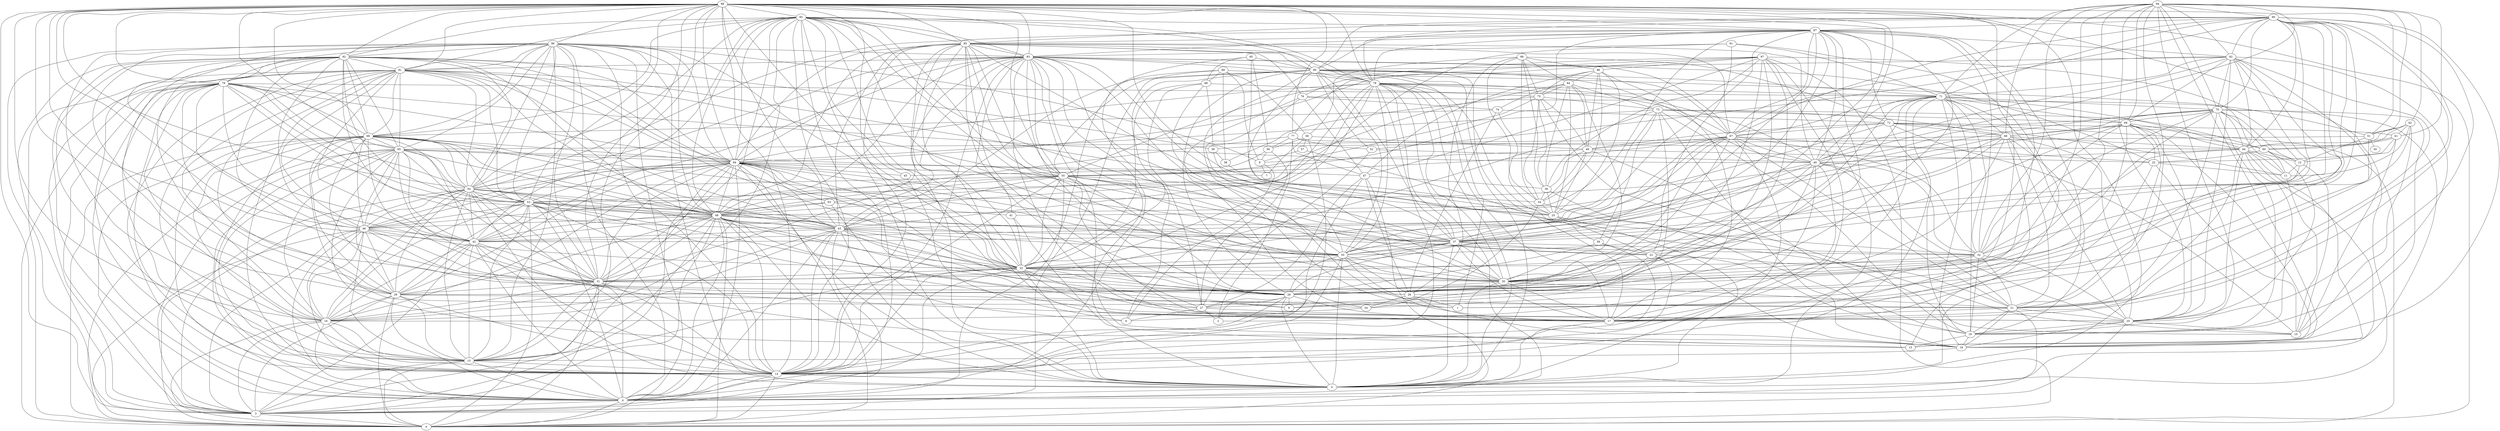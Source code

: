 digraph "sensornet-topology" {
label = "";
rankdir="BT";"0"->"3" [arrowhead = "both"] 
"0"->"4" [arrowhead = "both"] 
"0"->"14" [arrowhead = "both"] 
"0"->"15" [arrowhead = "both"] 
"0"->"16" [arrowhead = "both"] 
"0"->"29" [arrowhead = "both"] 
"0"->"31" [arrowhead = "both"] 
"0"->"46" [arrowhead = "both"] 
"0"->"47" [arrowhead = "both"] 
"0"->"48" [arrowhead = "both"] 
"0"->"53" [arrowhead = "both"] 
"0"->"54" [arrowhead = "both"] 
"0"->"64" [arrowhead = "both"] 
"0"->"65" [arrowhead = "both"] 
"0"->"66" [arrowhead = "both"] 
"0"->"69" [arrowhead = "both"] 
"0"->"79" [arrowhead = "both"] 
"0"->"81" [arrowhead = "both"] 
"0"->"96" [arrowhead = "both"] 
"0"->"97" [arrowhead = "both"] 
"0"->"98" [arrowhead = "both"] 
"1"->"12" [arrowhead = "both"] 
"1"->"26" [arrowhead = "both"] 
"1"->"62" [arrowhead = "both"] 
"1"->"65" [arrowhead = "both"] 
"1"->"80" [arrowhead = "both"] 
"1"->"88" [arrowhead = "both"] 
"2"->"27" [arrowhead = "both"] 
"2"->"28" [arrowhead = "both"] 
"2"->"40" [arrowhead = "both"] 
"2"->"77" [arrowhead = "both"] 
"3"->"4" [arrowhead = "both"] 
"3"->"14" [arrowhead = "both"] 
"3"->"15" [arrowhead = "both"] 
"3"->"16" [arrowhead = "both"] 
"3"->"20" [arrowhead = "both"] 
"3"->"29" [arrowhead = "both"] 
"3"->"31" [arrowhead = "both"] 
"3"->"42" [arrowhead = "both"] 
"3"->"43" [arrowhead = "both"] 
"3"->"46" [arrowhead = "both"] 
"3"->"48" [arrowhead = "both"] 
"3"->"54" [arrowhead = "both"] 
"3"->"64" [arrowhead = "both"] 
"3"->"65" [arrowhead = "both"] 
"3"->"66" [arrowhead = "both"] 
"3"->"79" [arrowhead = "both"] 
"3"->"81" [arrowhead = "both"] 
"3"->"89" [arrowhead = "both"] 
"3"->"92" [arrowhead = "both"] 
"3"->"96" [arrowhead = "both"] 
"3"->"98" [arrowhead = "both"] 
"4"->"5" [arrowhead = "both"] 
"4"->"14" [arrowhead = "both"] 
"4"->"15" [arrowhead = "both"] 
"4"->"16" [arrowhead = "both"] 
"4"->"21" [arrowhead = "both"] 
"4"->"29" [arrowhead = "both"] 
"4"->"31" [arrowhead = "both"] 
"4"->"33" [arrowhead = "both"] 
"4"->"42" [arrowhead = "both"] 
"4"->"43" [arrowhead = "both"] 
"4"->"46" [arrowhead = "both"] 
"4"->"48" [arrowhead = "both"] 
"4"->"53" [arrowhead = "both"] 
"4"->"55" [arrowhead = "both"] 
"4"->"64" [arrowhead = "both"] 
"4"->"65" [arrowhead = "both"] 
"4"->"66" [arrowhead = "both"] 
"4"->"78" [arrowhead = "both"] 
"4"->"79" [arrowhead = "both"] 
"4"->"81" [arrowhead = "both"] 
"4"->"83" [arrowhead = "both"] 
"4"->"92" [arrowhead = "both"] 
"4"->"93" [arrowhead = "both"] 
"4"->"96" [arrowhead = "both"] 
"4"->"98" [arrowhead = "both"] 
"5"->"14" [arrowhead = "both"] 
"5"->"17" [arrowhead = "both"] 
"5"->"25" [arrowhead = "both"] 
"5"->"28" [arrowhead = "both"] 
"5"->"30" [arrowhead = "both"] 
"5"->"33" [arrowhead = "both"] 
"5"->"35" [arrowhead = "both"] 
"5"->"37" [arrowhead = "both"] 
"5"->"43" [arrowhead = "both"] 
"5"->"44" [arrowhead = "both"] 
"5"->"48" [arrowhead = "both"] 
"5"->"54" [arrowhead = "both"] 
"5"->"64" [arrowhead = "both"] 
"5"->"67" [arrowhead = "both"] 
"5"->"78" [arrowhead = "both"] 
"5"->"80" [arrowhead = "both"] 
"5"->"83" [arrowhead = "both"] 
"5"->"85" [arrowhead = "both"] 
"5"->"87" [arrowhead = "both"] 
"5"->"93" [arrowhead = "both"] 
"5"->"96" [arrowhead = "both"] 
"5"->"97" [arrowhead = "both"] 
"5"->"98" [arrowhead = "both"] 
"6"->"8" [arrowhead = "both"] 
"6"->"27" [arrowhead = "both"] 
"6"->"45" [arrowhead = "both"] 
"6"->"58" [arrowhead = "both"] 
"6"->"63" [arrowhead = "both"] 
"6"->"95" [arrowhead = "both"] 
"7"->"8" [arrowhead = "both"] 
"7"->"58" [arrowhead = "both"] 
"7"->"65" [arrowhead = "both"] 
"8"->"49" [arrowhead = "both"] 
"8"->"56" [arrowhead = "both"] 
"8"->"57" [arrowhead = "both"] 
"8"->"89" [arrowhead = "both"] 
"8"->"96" [arrowhead = "both"] 
"9"->"23" [arrowhead = "both"] 
"9"->"28" [arrowhead = "both"] 
"9"->"54" [arrowhead = "both"] 
"9"->"64" [arrowhead = "both"] 
"9"->"73" [arrowhead = "both"] 
"10"->"11" [arrowhead = "both"] 
"10"->"12" [arrowhead = "both"] 
"10"->"20" [arrowhead = "both"] 
"10"->"22" [arrowhead = "both"] 
"10"->"34" [arrowhead = "both"] 
"10"->"61" [arrowhead = "both"] 
"10"->"62" [arrowhead = "both"] 
"10"->"72" [arrowhead = "both"] 
"10"->"75" [arrowhead = "both"] 
"11"->"12" [arrowhead = "both"] 
"11"->"22" [arrowhead = "both"] 
"11"->"44" [arrowhead = "both"] 
"11"->"60" [arrowhead = "both"] 
"11"->"62" [arrowhead = "both"] 
"11"->"72" [arrowhead = "both"] 
"11"->"97" [arrowhead = "both"] 
"12"->"44" [arrowhead = "both"] 
"12"->"51" [arrowhead = "both"] 
"12"->"60" [arrowhead = "both"] 
"12"->"61" [arrowhead = "both"] 
"12"->"70" [arrowhead = "both"] 
"12"->"89" [arrowhead = "both"] 
"13"->"19" [arrowhead = "both"] 
"13"->"41" [arrowhead = "both"] 
"13"->"42" [arrowhead = "both"] 
"13"->"70" [arrowhead = "both"] 
"13"->"83" [arrowhead = "both"] 
"13"->"90" [arrowhead = "both"] 
"13"->"91" [arrowhead = "both"] 
"14"->"15" [arrowhead = "both"] 
"14"->"16" [arrowhead = "both"] 
"14"->"23" [arrowhead = "both"] 
"14"->"28" [arrowhead = "both"] 
"14"->"29" [arrowhead = "both"] 
"14"->"31" [arrowhead = "both"] 
"14"->"33" [arrowhead = "both"] 
"14"->"35" [arrowhead = "both"] 
"14"->"42" [arrowhead = "both"] 
"14"->"43" [arrowhead = "both"] 
"14"->"46" [arrowhead = "both"] 
"14"->"47" [arrowhead = "both"] 
"14"->"48" [arrowhead = "both"] 
"14"->"53" [arrowhead = "both"] 
"14"->"54" [arrowhead = "both"] 
"14"->"55" [arrowhead = "both"] 
"14"->"59" [arrowhead = "both"] 
"14"->"65" [arrowhead = "both"] 
"14"->"66" [arrowhead = "both"] 
"14"->"71" [arrowhead = "both"] 
"14"->"78" [arrowhead = "both"] 
"14"->"79" [arrowhead = "both"] 
"14"->"81" [arrowhead = "both"] 
"14"->"83" [arrowhead = "both"] 
"14"->"85" [arrowhead = "both"] 
"14"->"92" [arrowhead = "both"] 
"14"->"93" [arrowhead = "both"] 
"14"->"96" [arrowhead = "both"] 
"14"->"97" [arrowhead = "both"] 
"14"->"98" [arrowhead = "both"] 
"15"->"16" [arrowhead = "both"] 
"15"->"18" [arrowhead = "both"] 
"15"->"29" [arrowhead = "both"] 
"15"->"31" [arrowhead = "both"] 
"15"->"33" [arrowhead = "both"] 
"15"->"42" [arrowhead = "both"] 
"15"->"46" [arrowhead = "both"] 
"15"->"48" [arrowhead = "both"] 
"15"->"53" [arrowhead = "both"] 
"15"->"54" [arrowhead = "both"] 
"15"->"64" [arrowhead = "both"] 
"15"->"66" [arrowhead = "both"] 
"15"->"79" [arrowhead = "both"] 
"15"->"81" [arrowhead = "both"] 
"15"->"92" [arrowhead = "both"] 
"15"->"96" [arrowhead = "both"] 
"15"->"98" [arrowhead = "both"] 
"16"->"24" [arrowhead = "both"] 
"16"->"29" [arrowhead = "both"] 
"16"->"31" [arrowhead = "both"] 
"16"->"42" [arrowhead = "both"] 
"16"->"43" [arrowhead = "both"] 
"16"->"46" [arrowhead = "both"] 
"16"->"48" [arrowhead = "both"] 
"16"->"53" [arrowhead = "both"] 
"16"->"54" [arrowhead = "both"] 
"16"->"64" [arrowhead = "both"] 
"16"->"65" [arrowhead = "both"] 
"16"->"79" [arrowhead = "both"] 
"16"->"81" [arrowhead = "both"] 
"16"->"92" [arrowhead = "both"] 
"16"->"93" [arrowhead = "both"] 
"16"->"96" [arrowhead = "both"] 
"16"->"98" [arrowhead = "both"] 
"17"->"21" [arrowhead = "both"] 
"17"->"22" [arrowhead = "both"] 
"17"->"27" [arrowhead = "both"] 
"17"->"28" [arrowhead = "both"] 
"17"->"30" [arrowhead = "both"] 
"17"->"32" [arrowhead = "both"] 
"17"->"33" [arrowhead = "both"] 
"17"->"35" [arrowhead = "both"] 
"17"->"37" [arrowhead = "both"] 
"17"->"40" [arrowhead = "both"] 
"17"->"46" [arrowhead = "both"] 
"17"->"55" [arrowhead = "both"] 
"17"->"68" [arrowhead = "both"] 
"17"->"71" [arrowhead = "both"] 
"17"->"78" [arrowhead = "both"] 
"17"->"80" [arrowhead = "both"] 
"17"->"82" [arrowhead = "both"] 
"17"->"83" [arrowhead = "both"] 
"17"->"85" [arrowhead = "both"] 
"17"->"86" [arrowhead = "both"] 
"17"->"87" [arrowhead = "both"] 
"17"->"90" [arrowhead = "both"] 
"18"->"19" [arrowhead = "both"] 
"18"->"20" [arrowhead = "both"] 
"18"->"21" [arrowhead = "both"] 
"18"->"23" [arrowhead = "both"] 
"18"->"26" [arrowhead = "both"] 
"18"->"44" [arrowhead = "both"] 
"18"->"49" [arrowhead = "both"] 
"18"->"65" [arrowhead = "both"] 
"18"->"69" [arrowhead = "both"] 
"18"->"70" [arrowhead = "both"] 
"18"->"71" [arrowhead = "both"] 
"18"->"73" [arrowhead = "both"] 
"18"->"94" [arrowhead = "both"] 
"19"->"20" [arrowhead = "both"] 
"19"->"21" [arrowhead = "both"] 
"19"->"23" [arrowhead = "both"] 
"19"->"32" [arrowhead = "both"] 
"19"->"36" [arrowhead = "both"] 
"19"->"44" [arrowhead = "both"] 
"19"->"68" [arrowhead = "both"] 
"19"->"70" [arrowhead = "both"] 
"19"->"71" [arrowhead = "both"] 
"19"->"72" [arrowhead = "both"] 
"19"->"73" [arrowhead = "both"] 
"19"->"82" [arrowhead = "both"] 
"19"->"94" [arrowhead = "both"] 
"20"->"21" [arrowhead = "both"] 
"20"->"32" [arrowhead = "both"] 
"20"->"33" [arrowhead = "both"] 
"20"->"40" [arrowhead = "both"] 
"20"->"44" [arrowhead = "both"] 
"20"->"53" [arrowhead = "both"] 
"20"->"60" [arrowhead = "both"] 
"20"->"68" [arrowhead = "both"] 
"20"->"69" [arrowhead = "both"] 
"20"->"71" [arrowhead = "both"] 
"20"->"82" [arrowhead = "both"] 
"20"->"90" [arrowhead = "both"] 
"20"->"94" [arrowhead = "both"] 
"21"->"29" [arrowhead = "both"] 
"21"->"30" [arrowhead = "both"] 
"21"->"32" [arrowhead = "both"] 
"21"->"40" [arrowhead = "both"] 
"21"->"44" [arrowhead = "both"] 
"21"->"57" [arrowhead = "both"] 
"21"->"67" [arrowhead = "both"] 
"21"->"68" [arrowhead = "both"] 
"21"->"69" [arrowhead = "both"] 
"21"->"70" [arrowhead = "both"] 
"21"->"80" [arrowhead = "both"] 
"21"->"82" [arrowhead = "both"] 
"21"->"90" [arrowhead = "both"] 
"21"->"94" [arrowhead = "both"] 
"22"->"49" [arrowhead = "both"] 
"22"->"60" [arrowhead = "both"] 
"22"->"61" [arrowhead = "both"] 
"22"->"67" [arrowhead = "both"] 
"22"->"69" [arrowhead = "both"] 
"22"->"83" [arrowhead = "both"] 
"23"->"25" [arrowhead = "both"] 
"23"->"37" [arrowhead = "both"] 
"23"->"59" [arrowhead = "both"] 
"23"->"64" [arrowhead = "both"] 
"23"->"68" [arrowhead = "both"] 
"23"->"69" [arrowhead = "both"] 
"23"->"81" [arrowhead = "both"] 
"23"->"91" [arrowhead = "both"] 
"24"->"26" [arrowhead = "both"] 
"24"->"34" [arrowhead = "both"] 
"24"->"66" [arrowhead = "both"] 
"24"->"69" [arrowhead = "both"] 
"24"->"76" [arrowhead = "both"] 
"25"->"34" [arrowhead = "both"] 
"25"->"36" [arrowhead = "both"] 
"25"->"38" [arrowhead = "both"] 
"25"->"49" [arrowhead = "both"] 
"25"->"55" [arrowhead = "both"] 
"25"->"73" [arrowhead = "both"] 
"25"->"81" [arrowhead = "both"] 
"25"->"84" [arrowhead = "both"] 
"25"->"86" [arrowhead = "both"] 
"25"->"95" [arrowhead = "both"] 
"25"->"99" [arrowhead = "both"] 
"26"->"31" [arrowhead = "both"] 
"26"->"35" [arrowhead = "both"] 
"26"->"47" [arrowhead = "both"] 
"26"->"51" [arrowhead = "both"] 
"26"->"66" [arrowhead = "both"] 
"26"->"74" [arrowhead = "both"] 
"26"->"97" [arrowhead = "both"] 
"26"->"99" [arrowhead = "both"] 
"27"->"28" [arrowhead = "both"] 
"27"->"33" [arrowhead = "both"] 
"27"->"47" [arrowhead = "both"] 
"27"->"48" [arrowhead = "both"] 
"27"->"52" [arrowhead = "both"] 
"27"->"56" [arrowhead = "both"] 
"27"->"85" [arrowhead = "both"] 
"27"->"88" [arrowhead = "both"] 
"27"->"97" [arrowhead = "both"] 
"28"->"30" [arrowhead = "both"] 
"28"->"33" [arrowhead = "both"] 
"28"->"35" [arrowhead = "both"] 
"28"->"37" [arrowhead = "both"] 
"28"->"40" [arrowhead = "both"] 
"28"->"43" [arrowhead = "both"] 
"28"->"48" [arrowhead = "both"] 
"28"->"55" [arrowhead = "both"] 
"28"->"59" [arrowhead = "both"] 
"28"->"64" [arrowhead = "both"] 
"28"->"67" [arrowhead = "both"] 
"28"->"80" [arrowhead = "both"] 
"28"->"83" [arrowhead = "both"] 
"28"->"85" [arrowhead = "both"] 
"28"->"87" [arrowhead = "both"] 
"28"->"90" [arrowhead = "both"] 
"28"->"93" [arrowhead = "both"] 
"28"->"97" [arrowhead = "both"] 
"28"->"98" [arrowhead = "both"] 
"29"->"31" [arrowhead = "both"] 
"29"->"42" [arrowhead = "both"] 
"29"->"46" [arrowhead = "both"] 
"29"->"48" [arrowhead = "both"] 
"29"->"53" [arrowhead = "both"] 
"29"->"54" [arrowhead = "both"] 
"29"->"64" [arrowhead = "both"] 
"29"->"65" [arrowhead = "both"] 
"29"->"66" [arrowhead = "both"] 
"29"->"71" [arrowhead = "both"] 
"29"->"81" [arrowhead = "both"] 
"29"->"92" [arrowhead = "both"] 
"29"->"94" [arrowhead = "both"] 
"29"->"96" [arrowhead = "both"] 
"29"->"98" [arrowhead = "both"] 
"30"->"32" [arrowhead = "both"] 
"30"->"33" [arrowhead = "both"] 
"30"->"35" [arrowhead = "both"] 
"30"->"37" [arrowhead = "both"] 
"30"->"39" [arrowhead = "both"] 
"30"->"40" [arrowhead = "both"] 
"30"->"43" [arrowhead = "both"] 
"30"->"55" [arrowhead = "both"] 
"30"->"67" [arrowhead = "both"] 
"30"->"70" [arrowhead = "both"] 
"30"->"71" [arrowhead = "both"] 
"30"->"78" [arrowhead = "both"] 
"30"->"82" [arrowhead = "both"] 
"30"->"83" [arrowhead = "both"] 
"30"->"84" [arrowhead = "both"] 
"30"->"85" [arrowhead = "both"] 
"30"->"87" [arrowhead = "both"] 
"30"->"90" [arrowhead = "both"] 
"30"->"93" [arrowhead = "both"] 
"31"->"33" [arrowhead = "both"] 
"31"->"42" [arrowhead = "both"] 
"31"->"43" [arrowhead = "both"] 
"31"->"46" [arrowhead = "both"] 
"31"->"48" [arrowhead = "both"] 
"31"->"53" [arrowhead = "both"] 
"31"->"54" [arrowhead = "both"] 
"31"->"64" [arrowhead = "both"] 
"31"->"65" [arrowhead = "both"] 
"31"->"66" [arrowhead = "both"] 
"31"->"68" [arrowhead = "both"] 
"31"->"73" [arrowhead = "both"] 
"31"->"79" [arrowhead = "both"] 
"31"->"83" [arrowhead = "both"] 
"31"->"92" [arrowhead = "both"] 
"31"->"93" [arrowhead = "both"] 
"31"->"96" [arrowhead = "both"] 
"31"->"98" [arrowhead = "both"] 
"32"->"37" [arrowhead = "both"] 
"32"->"40" [arrowhead = "both"] 
"32"->"44" [arrowhead = "both"] 
"32"->"53" [arrowhead = "both"] 
"32"->"67" [arrowhead = "both"] 
"32"->"69" [arrowhead = "both"] 
"32"->"70" [arrowhead = "both"] 
"32"->"71" [arrowhead = "both"] 
"32"->"80" [arrowhead = "both"] 
"32"->"87" [arrowhead = "both"] 
"32"->"90" [arrowhead = "both"] 
"32"->"94" [arrowhead = "both"] 
"33"->"35" [arrowhead = "both"] 
"33"->"37" [arrowhead = "both"] 
"33"->"41" [arrowhead = "both"] 
"33"->"43" [arrowhead = "both"] 
"33"->"46" [arrowhead = "both"] 
"33"->"48" [arrowhead = "both"] 
"33"->"54" [arrowhead = "both"] 
"33"->"55" [arrowhead = "both"] 
"33"->"64" [arrowhead = "both"] 
"33"->"67" [arrowhead = "both"] 
"33"->"78" [arrowhead = "both"] 
"33"->"80" [arrowhead = "both"] 
"33"->"81" [arrowhead = "both"] 
"33"->"85" [arrowhead = "both"] 
"33"->"87" [arrowhead = "both"] 
"33"->"88" [arrowhead = "both"] 
"33"->"89" [arrowhead = "both"] 
"33"->"93" [arrowhead = "both"] 
"33"->"94" [arrowhead = "both"] 
"33"->"96" [arrowhead = "both"] 
"33"->"98" [arrowhead = "both"] 
"34"->"36" [arrowhead = "both"] 
"34"->"49" [arrowhead = "both"] 
"34"->"74" [arrowhead = "both"] 
"34"->"75" [arrowhead = "both"] 
"34"->"86" [arrowhead = "both"] 
"34"->"98" [arrowhead = "both"] 
"34"->"99" [arrowhead = "both"] 
"35"->"37" [arrowhead = "both"] 
"35"->"40" [arrowhead = "both"] 
"35"->"43" [arrowhead = "both"] 
"35"->"48" [arrowhead = "both"] 
"35"->"55" [arrowhead = "both"] 
"35"->"64" [arrowhead = "both"] 
"35"->"66" [arrowhead = "both"] 
"35"->"67" [arrowhead = "both"] 
"35"->"76" [arrowhead = "both"] 
"35"->"78" [arrowhead = "both"] 
"35"->"80" [arrowhead = "both"] 
"35"->"83" [arrowhead = "both"] 
"35"->"87" [arrowhead = "both"] 
"35"->"90" [arrowhead = "both"] 
"35"->"93" [arrowhead = "both"] 
"35"->"98" [arrowhead = "both"] 
"36"->"47" [arrowhead = "both"] 
"36"->"49" [arrowhead = "both"] 
"36"->"75" [arrowhead = "both"] 
"36"->"84" [arrowhead = "both"] 
"36"->"97" [arrowhead = "both"] 
"36"->"99" [arrowhead = "both"] 
"37"->"40" [arrowhead = "both"] 
"37"->"43" [arrowhead = "both"] 
"37"->"48" [arrowhead = "both"] 
"37"->"55" [arrowhead = "both"] 
"37"->"67" [arrowhead = "both"] 
"37"->"68" [arrowhead = "both"] 
"37"->"78" [arrowhead = "both"] 
"37"->"80" [arrowhead = "both"] 
"37"->"82" [arrowhead = "both"] 
"37"->"83" [arrowhead = "both"] 
"37"->"85" [arrowhead = "both"] 
"37"->"90" [arrowhead = "both"] 
"37"->"93" [arrowhead = "both"] 
"37"->"98" [arrowhead = "both"] 
"38"->"39" [arrowhead = "both"] 
"38"->"75" [arrowhead = "both"] 
"38"->"89" [arrowhead = "both"] 
"39"->"51" [arrowhead = "both"] 
"39"->"88" [arrowhead = "both"] 
"39"->"92" [arrowhead = "both"] 
"40"->"44" [arrowhead = "both"] 
"40"->"52" [arrowhead = "both"] 
"40"->"67" [arrowhead = "both"] 
"40"->"70" [arrowhead = "both"] 
"40"->"71" [arrowhead = "both"] 
"40"->"78" [arrowhead = "both"] 
"40"->"79" [arrowhead = "both"] 
"40"->"80" [arrowhead = "both"] 
"40"->"82" [arrowhead = "both"] 
"40"->"85" [arrowhead = "both"] 
"40"->"87" [arrowhead = "both"] 
"40"->"94" [arrowhead = "both"] 
"41"->"63" [arrowhead = "both"] 
"41"->"72" [arrowhead = "both"] 
"41"->"83" [arrowhead = "both"] 
"42"->"43" [arrowhead = "both"] 
"42"->"46" [arrowhead = "both"] 
"42"->"48" [arrowhead = "both"] 
"42"->"53" [arrowhead = "both"] 
"42"->"54" [arrowhead = "both"] 
"42"->"63" [arrowhead = "both"] 
"42"->"64" [arrowhead = "both"] 
"42"->"65" [arrowhead = "both"] 
"42"->"66" [arrowhead = "both"] 
"42"->"68" [arrowhead = "both"] 
"42"->"69" [arrowhead = "both"] 
"42"->"79" [arrowhead = "both"] 
"42"->"81" [arrowhead = "both"] 
"42"->"93" [arrowhead = "both"] 
"42"->"96" [arrowhead = "both"] 
"42"->"98" [arrowhead = "both"] 
"43"->"48" [arrowhead = "both"] 
"43"->"53" [arrowhead = "both"] 
"43"->"54" [arrowhead = "both"] 
"43"->"55" [arrowhead = "both"] 
"43"->"64" [arrowhead = "both"] 
"43"->"66" [arrowhead = "both"] 
"43"->"78" [arrowhead = "both"] 
"43"->"80" [arrowhead = "both"] 
"43"->"81" [arrowhead = "both"] 
"43"->"83" [arrowhead = "both"] 
"43"->"85" [arrowhead = "both"] 
"43"->"87" [arrowhead = "both"] 
"43"->"92" [arrowhead = "both"] 
"43"->"98" [arrowhead = "both"] 
"44"->"61" [arrowhead = "both"] 
"44"->"62" [arrowhead = "both"] 
"44"->"68" [arrowhead = "both"] 
"44"->"69" [arrowhead = "both"] 
"44"->"70" [arrowhead = "both"] 
"44"->"71" [arrowhead = "both"] 
"44"->"77" [arrowhead = "both"] 
"44"->"82" [arrowhead = "both"] 
"44"->"90" [arrowhead = "both"] 
"45"->"56" [arrowhead = "both"] 
"45"->"64" [arrowhead = "both"] 
"45"->"98" [arrowhead = "both"] 
"46"->"48" [arrowhead = "both"] 
"46"->"53" [arrowhead = "both"] 
"46"->"54" [arrowhead = "both"] 
"46"->"55" [arrowhead = "both"] 
"46"->"64" [arrowhead = "both"] 
"46"->"65" [arrowhead = "both"] 
"46"->"66" [arrowhead = "both"] 
"46"->"79" [arrowhead = "both"] 
"46"->"81" [arrowhead = "both"] 
"46"->"83" [arrowhead = "both"] 
"46"->"92" [arrowhead = "both"] 
"46"->"98" [arrowhead = "both"] 
"47"->"64" [arrowhead = "both"] 
"47"->"76" [arrowhead = "both"] 
"47"->"77" [arrowhead = "both"] 
"47"->"86" [arrowhead = "both"] 
"47"->"97" [arrowhead = "both"] 
"48"->"53" [arrowhead = "both"] 
"48"->"54" [arrowhead = "both"] 
"48"->"55" [arrowhead = "both"] 
"48"->"63" [arrowhead = "both"] 
"48"->"64" [arrowhead = "both"] 
"48"->"65" [arrowhead = "both"] 
"48"->"66" [arrowhead = "both"] 
"48"->"77" [arrowhead = "both"] 
"48"->"78" [arrowhead = "both"] 
"48"->"79" [arrowhead = "both"] 
"48"->"81" [arrowhead = "both"] 
"48"->"83" [arrowhead = "both"] 
"48"->"85" [arrowhead = "both"] 
"48"->"87" [arrowhead = "both"] 
"48"->"92" [arrowhead = "both"] 
"48"->"93" [arrowhead = "both"] 
"48"->"96" [arrowhead = "both"] 
"49"->"58" [arrowhead = "both"] 
"49"->"67" [arrowhead = "both"] 
"49"->"72" [arrowhead = "both"] 
"49"->"75" [arrowhead = "both"] 
"49"->"84" [arrowhead = "both"] 
"49"->"86" [arrowhead = "both"] 
"50"->"51" [arrowhead = "both"] 
"51"->"62" [arrowhead = "both"] 
"51"->"76" [arrowhead = "both"] 
"51"->"94" [arrowhead = "both"] 
"51"->"98" [arrowhead = "both"] 
"52"->"77" [arrowhead = "both"] 
"52"->"80" [arrowhead = "both"] 
"52"->"90" [arrowhead = "both"] 
"53"->"54" [arrowhead = "both"] 
"53"->"64" [arrowhead = "both"] 
"53"->"65" [arrowhead = "both"] 
"53"->"66" [arrowhead = "both"] 
"53"->"70" [arrowhead = "both"] 
"53"->"79" [arrowhead = "both"] 
"53"->"81" [arrowhead = "both"] 
"53"->"84" [arrowhead = "both"] 
"53"->"92" [arrowhead = "both"] 
"53"->"96" [arrowhead = "both"] 
"53"->"98" [arrowhead = "both"] 
"54"->"55" [arrowhead = "both"] 
"54"->"64" [arrowhead = "both"] 
"54"->"65" [arrowhead = "both"] 
"54"->"66" [arrowhead = "both"] 
"54"->"79" [arrowhead = "both"] 
"54"->"81" [arrowhead = "both"] 
"54"->"83" [arrowhead = "both"] 
"54"->"87" [arrowhead = "both"] 
"54"->"92" [arrowhead = "both"] 
"54"->"93" [arrowhead = "both"] 
"54"->"96" [arrowhead = "both"] 
"54"->"98" [arrowhead = "both"] 
"55"->"64" [arrowhead = "both"] 
"55"->"67" [arrowhead = "both"] 
"55"->"75" [arrowhead = "both"] 
"55"->"78" [arrowhead = "both"] 
"55"->"80" [arrowhead = "both"] 
"55"->"83" [arrowhead = "both"] 
"55"->"85" [arrowhead = "both"] 
"55"->"87" [arrowhead = "both"] 
"55"->"93" [arrowhead = "both"] 
"55"->"98" [arrowhead = "both"] 
"56"->"58" [arrowhead = "both"] 
"56"->"77" [arrowhead = "both"] 
"56"->"95" [arrowhead = "both"] 
"57"->"58" [arrowhead = "both"] 
"58"->"89" [arrowhead = "both"] 
"58"->"99" [arrowhead = "both"] 
"59"->"73" [arrowhead = "both"] 
"59"->"78" [arrowhead = "both"] 
"60"->"61" [arrowhead = "both"] 
"60"->"62" [arrowhead = "both"] 
"60"->"70" [arrowhead = "both"] 
"60"->"72" [arrowhead = "both"] 
"60"->"73" [arrowhead = "both"] 
"61"->"62" [arrowhead = "both"] 
"61"->"72" [arrowhead = "both"] 
"61"->"94" [arrowhead = "both"] 
"62"->"94" [arrowhead = "both"] 
"63"->"91" [arrowhead = "both"] 
"63"->"92" [arrowhead = "both"] 
"64"->"65" [arrowhead = "both"] 
"64"->"66" [arrowhead = "both"] 
"64"->"73" [arrowhead = "both"] 
"64"->"78" [arrowhead = "both"] 
"64"->"79" [arrowhead = "both"] 
"64"->"81" [arrowhead = "both"] 
"64"->"83" [arrowhead = "both"] 
"64"->"85" [arrowhead = "both"] 
"64"->"92" [arrowhead = "both"] 
"64"->"93" [arrowhead = "both"] 
"64"->"96" [arrowhead = "both"] 
"64"->"97" [arrowhead = "both"] 
"64"->"98" [arrowhead = "both"] 
"65"->"66" [arrowhead = "both"] 
"65"->"68" [arrowhead = "both"] 
"65"->"79" [arrowhead = "both"] 
"65"->"81" [arrowhead = "both"] 
"65"->"92" [arrowhead = "both"] 
"65"->"96" [arrowhead = "both"] 
"65"->"98" [arrowhead = "both"] 
"66"->"74" [arrowhead = "both"] 
"66"->"79" [arrowhead = "both"] 
"66"->"81" [arrowhead = "both"] 
"66"->"92" [arrowhead = "both"] 
"66"->"93" [arrowhead = "both"] 
"66"->"96" [arrowhead = "both"] 
"66"->"98" [arrowhead = "both"] 
"67"->"71" [arrowhead = "both"] 
"67"->"72" [arrowhead = "both"] 
"67"->"78" [arrowhead = "both"] 
"67"->"80" [arrowhead = "both"] 
"67"->"82" [arrowhead = "both"] 
"67"->"83" [arrowhead = "both"] 
"67"->"85" [arrowhead = "both"] 
"67"->"87" [arrowhead = "both"] 
"67"->"90" [arrowhead = "both"] 
"68"->"69" [arrowhead = "both"] 
"68"->"70" [arrowhead = "both"] 
"68"->"71" [arrowhead = "both"] 
"68"->"72" [arrowhead = "both"] 
"68"->"73" [arrowhead = "both"] 
"68"->"94" [arrowhead = "both"] 
"69"->"70" [arrowhead = "both"] 
"69"->"71" [arrowhead = "both"] 
"69"->"73" [arrowhead = "both"] 
"69"->"82" [arrowhead = "both"] 
"69"->"94" [arrowhead = "both"] 
"70"->"71" [arrowhead = "both"] 
"70"->"82" [arrowhead = "both"] 
"70"->"90" [arrowhead = "both"] 
"70"->"94" [arrowhead = "both"] 
"71"->"78" [arrowhead = "both"] 
"71"->"79" [arrowhead = "both"] 
"71"->"80" [arrowhead = "both"] 
"71"->"82" [arrowhead = "both"] 
"71"->"90" [arrowhead = "both"] 
"71"->"91" [arrowhead = "both"] 
"71"->"94" [arrowhead = "both"] 
"72"->"74" [arrowhead = "both"] 
"72"->"87" [arrowhead = "both"] 
"72"->"99" [arrowhead = "both"] 
"73"->"75" [arrowhead = "both"] 
"73"->"84" [arrowhead = "both"] 
"74"->"76" [arrowhead = "both"] 
"74"->"84" [arrowhead = "both"] 
"75"->"84" [arrowhead = "both"] 
"75"->"86" [arrowhead = "both"] 
"75"->"88" [arrowhead = "both"] 
"75"->"99" [arrowhead = "both"] 
"76"->"85" [arrowhead = "both"] 
"76"->"97" [arrowhead = "both"] 
"77"->"97" [arrowhead = "both"] 
"77"->"98" [arrowhead = "both"] 
"78"->"80" [arrowhead = "both"] 
"78"->"83" [arrowhead = "both"] 
"78"->"85" [arrowhead = "both"] 
"78"->"87" [arrowhead = "both"] 
"78"->"90" [arrowhead = "both"] 
"78"->"93" [arrowhead = "both"] 
"78"->"98" [arrowhead = "both"] 
"79"->"81" [arrowhead = "both"] 
"79"->"92" [arrowhead = "both"] 
"79"->"96" [arrowhead = "both"] 
"79"->"98" [arrowhead = "both"] 
"80"->"82" [arrowhead = "both"] 
"80"->"83" [arrowhead = "both"] 
"80"->"85" [arrowhead = "both"] 
"80"->"87" [arrowhead = "both"] 
"80"->"90" [arrowhead = "both"] 
"80"->"93" [arrowhead = "both"] 
"80"->"95" [arrowhead = "both"] 
"81"->"83" [arrowhead = "both"] 
"81"->"92" [arrowhead = "both"] 
"81"->"93" [arrowhead = "both"] 
"81"->"96" [arrowhead = "both"] 
"81"->"98" [arrowhead = "both"] 
"82"->"87" [arrowhead = "both"] 
"82"->"90" [arrowhead = "both"] 
"82"->"94" [arrowhead = "both"] 
"83"->"85" [arrowhead = "both"] 
"83"->"87" [arrowhead = "both"] 
"83"->"91" [arrowhead = "both"] 
"83"->"93" [arrowhead = "both"] 
"83"->"96" [arrowhead = "both"] 
"83"->"98" [arrowhead = "both"] 
"84"->"86" [arrowhead = "both"] 
"84"->"99" [arrowhead = "both"] 
"85"->"87" [arrowhead = "both"] 
"85"->"90" [arrowhead = "both"] 
"85"->"93" [arrowhead = "both"] 
"85"->"98" [arrowhead = "both"] 
"86"->"97" [arrowhead = "both"] 
"86"->"99" [arrowhead = "both"] 
"87"->"90" [arrowhead = "both"] 
"87"->"93" [arrowhead = "both"] 
"87"->"98" [arrowhead = "both"] 
"88"->"89" [arrowhead = "both"] 
"88"->"95" [arrowhead = "both"] 
"90"->"94" [arrowhead = "both"] 
"92"->"93" [arrowhead = "both"] 
"92"->"96" [arrowhead = "both"] 
"92"->"98" [arrowhead = "both"] 
"93"->"98" [arrowhead = "both"] 
"96"->"98" [arrowhead = "both"] 
}